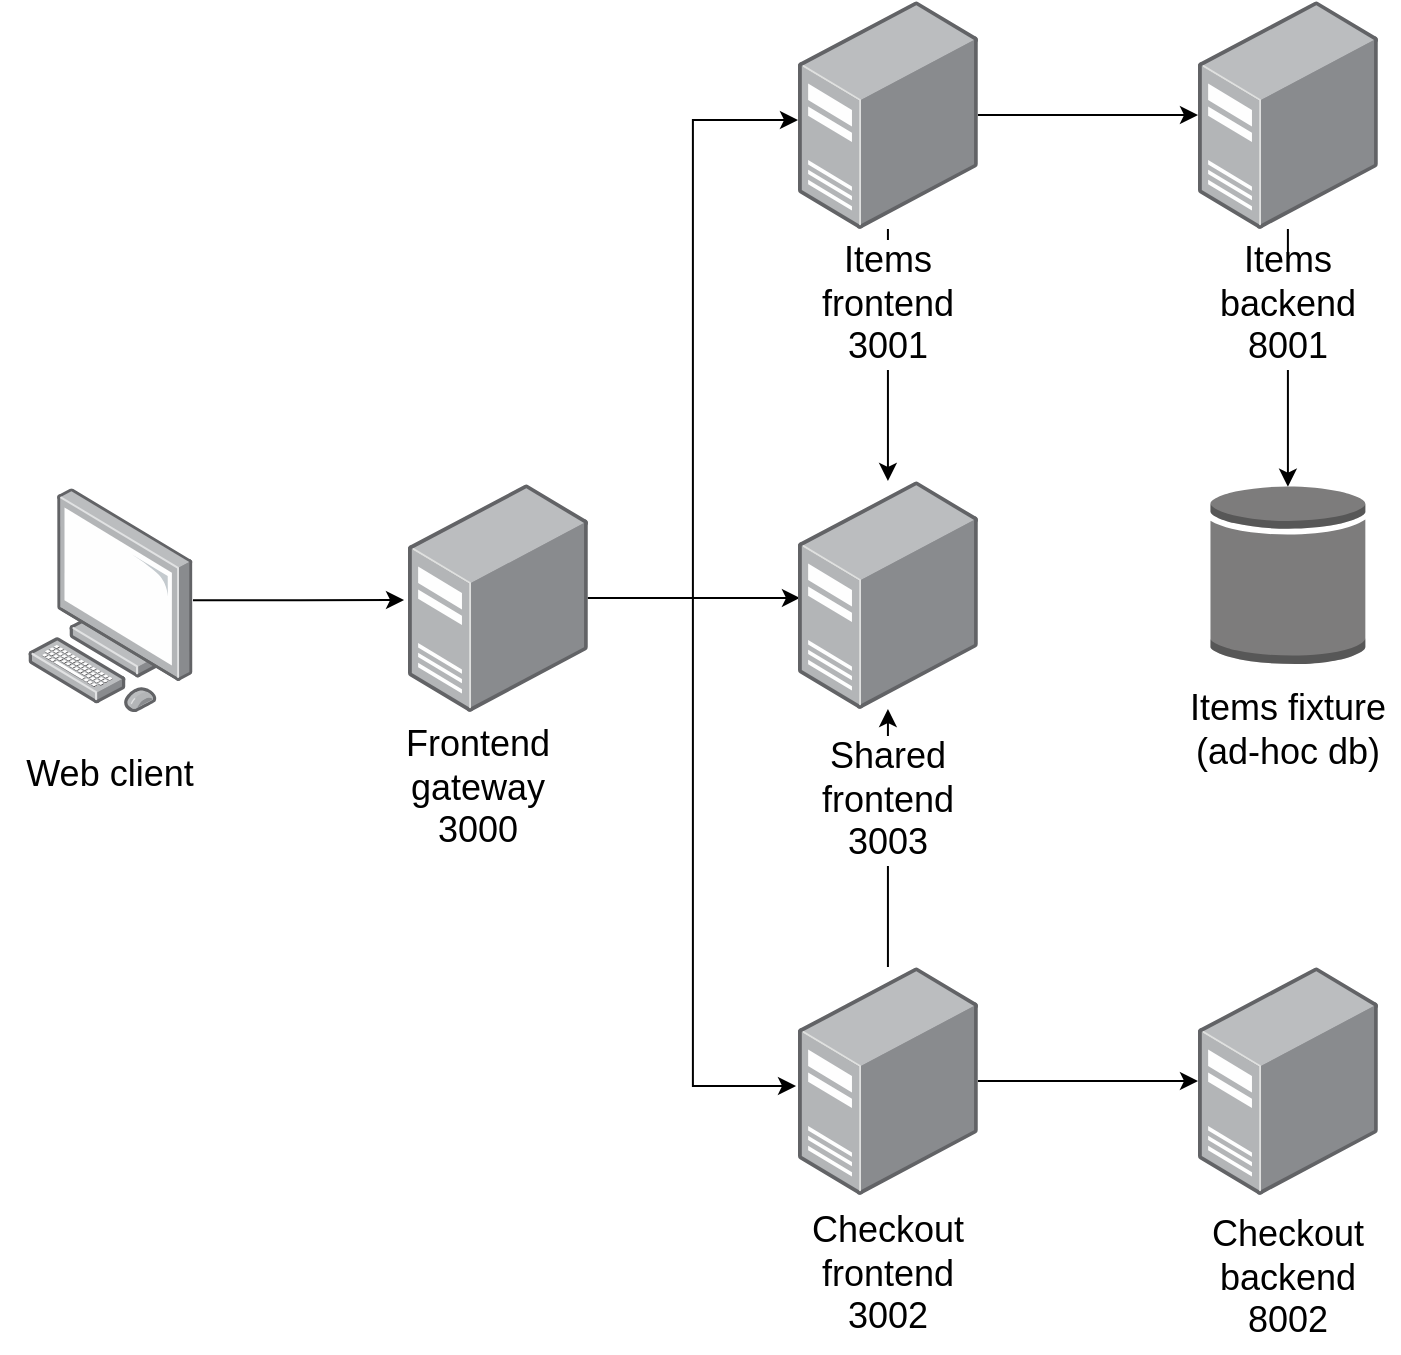 <mxfile version="16.5.2" type="device"><diagram id="tkfpGw4QdyA4lu1ckwki" name="Page-1"><mxGraphModel dx="1350" dy="763" grid="1" gridSize="10" guides="1" tooltips="1" connect="1" arrows="1" fold="1" page="1" pageScale="1" pageWidth="850" pageHeight="1100" math="0" shadow="0"><root><mxCell id="0"/><mxCell id="1" parent="0"/><mxCell id="v5s7l4NuHbfBJwnLx8l4-27" style="edgeStyle=orthogonalEdgeStyle;rounded=0;orthogonalLoop=1;jettySize=auto;html=1;entryX=-0.022;entryY=0.509;entryDx=0;entryDy=0;entryPerimeter=0;fontSize=18;" edge="1" parent="1" source="v5s7l4NuHbfBJwnLx8l4-12" target="v5s7l4NuHbfBJwnLx8l4-13"><mxGeometry relative="1" as="geometry"/></mxCell><mxCell id="v5s7l4NuHbfBJwnLx8l4-12" value="" style="points=[];aspect=fixed;html=1;align=center;shadow=0;dashed=0;image;image=img/lib/allied_telesis/computer_and_terminals/Personal_Computer.svg;" vertex="1" parent="1"><mxGeometry x="40" y="252.2" width="82.49" height="111.8" as="geometry"/></mxCell><mxCell id="v5s7l4NuHbfBJwnLx8l4-29" style="edgeStyle=orthogonalEdgeStyle;rounded=0;orthogonalLoop=1;jettySize=auto;html=1;entryX=0.011;entryY=0.513;entryDx=0;entryDy=0;entryPerimeter=0;fontSize=18;" edge="1" parent="1" source="v5s7l4NuHbfBJwnLx8l4-13" target="v5s7l4NuHbfBJwnLx8l4-15"><mxGeometry relative="1" as="geometry"/></mxCell><mxCell id="v5s7l4NuHbfBJwnLx8l4-30" style="edgeStyle=orthogonalEdgeStyle;rounded=0;orthogonalLoop=1;jettySize=auto;html=1;entryX=0;entryY=0.522;entryDx=0;entryDy=0;entryPerimeter=0;fontSize=18;" edge="1" parent="1" source="v5s7l4NuHbfBJwnLx8l4-13" target="v5s7l4NuHbfBJwnLx8l4-14"><mxGeometry relative="1" as="geometry"/></mxCell><mxCell id="v5s7l4NuHbfBJwnLx8l4-31" style="edgeStyle=orthogonalEdgeStyle;rounded=0;orthogonalLoop=1;jettySize=auto;html=1;entryX=-0.011;entryY=0.522;entryDx=0;entryDy=0;entryPerimeter=0;fontSize=18;" edge="1" parent="1" source="v5s7l4NuHbfBJwnLx8l4-13" target="v5s7l4NuHbfBJwnLx8l4-16"><mxGeometry relative="1" as="geometry"/></mxCell><mxCell id="v5s7l4NuHbfBJwnLx8l4-13" value="" style="points=[];aspect=fixed;html=1;align=center;shadow=0;dashed=0;image;image=img/lib/allied_telesis/computer_and_terminals/Server_Desktop.svg;" vertex="1" parent="1"><mxGeometry x="230" y="250" width="89.93" height="114" as="geometry"/></mxCell><mxCell id="v5s7l4NuHbfBJwnLx8l4-32" style="edgeStyle=orthogonalEdgeStyle;rounded=0;orthogonalLoop=1;jettySize=auto;html=1;fontSize=18;" edge="1" parent="1" source="v5s7l4NuHbfBJwnLx8l4-14" target="v5s7l4NuHbfBJwnLx8l4-15"><mxGeometry relative="1" as="geometry"/></mxCell><mxCell id="v5s7l4NuHbfBJwnLx8l4-34" style="edgeStyle=orthogonalEdgeStyle;rounded=0;orthogonalLoop=1;jettySize=auto;html=1;fontSize=18;" edge="1" parent="1" source="v5s7l4NuHbfBJwnLx8l4-14" target="v5s7l4NuHbfBJwnLx8l4-17"><mxGeometry relative="1" as="geometry"/></mxCell><mxCell id="v5s7l4NuHbfBJwnLx8l4-14" value="" style="points=[];aspect=fixed;html=1;align=center;shadow=0;dashed=0;image;image=img/lib/allied_telesis/computer_and_terminals/Server_Desktop.svg;" vertex="1" parent="1"><mxGeometry x="425" y="8.5" width="89.93" height="114" as="geometry"/></mxCell><mxCell id="v5s7l4NuHbfBJwnLx8l4-15" value="" style="points=[];aspect=fixed;html=1;align=center;shadow=0;dashed=0;image;image=img/lib/allied_telesis/computer_and_terminals/Server_Desktop.svg;" vertex="1" parent="1"><mxGeometry x="425" y="248.5" width="89.93" height="114" as="geometry"/></mxCell><mxCell id="v5s7l4NuHbfBJwnLx8l4-33" style="edgeStyle=orthogonalEdgeStyle;rounded=0;orthogonalLoop=1;jettySize=auto;html=1;fontSize=18;" edge="1" parent="1" source="v5s7l4NuHbfBJwnLx8l4-16" target="v5s7l4NuHbfBJwnLx8l4-15"><mxGeometry relative="1" as="geometry"/></mxCell><mxCell id="v5s7l4NuHbfBJwnLx8l4-35" style="edgeStyle=orthogonalEdgeStyle;rounded=0;orthogonalLoop=1;jettySize=auto;html=1;fontSize=18;" edge="1" parent="1" source="v5s7l4NuHbfBJwnLx8l4-16" target="v5s7l4NuHbfBJwnLx8l4-18"><mxGeometry relative="1" as="geometry"/></mxCell><mxCell id="v5s7l4NuHbfBJwnLx8l4-16" value="" style="points=[];aspect=fixed;html=1;align=center;shadow=0;dashed=0;image;image=img/lib/allied_telesis/computer_and_terminals/Server_Desktop.svg;" vertex="1" parent="1"><mxGeometry x="425" y="491.5" width="89.93" height="114" as="geometry"/></mxCell><mxCell id="v5s7l4NuHbfBJwnLx8l4-40" style="edgeStyle=orthogonalEdgeStyle;rounded=0;orthogonalLoop=1;jettySize=auto;html=1;entryX=0.5;entryY=0.015;entryDx=0;entryDy=0;entryPerimeter=0;fontSize=18;startArrow=none;" edge="1" parent="1" source="v5s7l4NuHbfBJwnLx8l4-24" target="v5s7l4NuHbfBJwnLx8l4-37"><mxGeometry relative="1" as="geometry"/></mxCell><mxCell id="v5s7l4NuHbfBJwnLx8l4-17" value="" style="points=[];aspect=fixed;html=1;align=center;shadow=0;dashed=0;image;image=img/lib/allied_telesis/computer_and_terminals/Server_Desktop.svg;" vertex="1" parent="1"><mxGeometry x="625" y="8.5" width="89.93" height="114" as="geometry"/></mxCell><mxCell id="v5s7l4NuHbfBJwnLx8l4-18" value="" style="points=[];aspect=fixed;html=1;align=center;shadow=0;dashed=0;image;image=img/lib/allied_telesis/computer_and_terminals/Server_Desktop.svg;" vertex="1" parent="1"><mxGeometry x="625" y="491.5" width="89.93" height="114" as="geometry"/></mxCell><mxCell id="v5s7l4NuHbfBJwnLx8l4-19" value="Web client" style="text;html=1;strokeColor=none;fillColor=none;align=center;verticalAlign=middle;whiteSpace=wrap;rounded=0;fontSize=18;" vertex="1" parent="1"><mxGeometry x="26.24" y="370" width="110" height="50" as="geometry"/></mxCell><mxCell id="v5s7l4NuHbfBJwnLx8l4-20" value="&lt;div&gt;Frontend gateway&lt;/div&gt;&lt;div&gt;3000&lt;br&gt;&lt;/div&gt;" style="text;html=1;strokeColor=none;fillColor=none;align=center;verticalAlign=middle;whiteSpace=wrap;rounded=0;fontSize=18;" vertex="1" parent="1"><mxGeometry x="209.93" y="364" width="110" height="76" as="geometry"/></mxCell><mxCell id="v5s7l4NuHbfBJwnLx8l4-21" value="&lt;div&gt;Shared&lt;/div&gt;&lt;div&gt;frontend&lt;/div&gt;&lt;div&gt;3003&lt;br&gt;&lt;/div&gt;" style="text;html=1;strokeColor=none;fillColor=none;align=center;verticalAlign=middle;whiteSpace=wrap;rounded=0;fontSize=18;labelBackgroundColor=default;" vertex="1" parent="1"><mxGeometry x="414.96" y="370" width="110" height="76" as="geometry"/></mxCell><mxCell id="v5s7l4NuHbfBJwnLx8l4-22" value="&lt;div&gt;Checkout&lt;br&gt;&lt;/div&gt;&lt;div&gt;frontend&lt;/div&gt;&lt;div&gt;3002&lt;/div&gt;" style="text;html=1;strokeColor=none;fillColor=none;align=center;verticalAlign=middle;whiteSpace=wrap;rounded=0;fontSize=18;" vertex="1" parent="1"><mxGeometry x="414.96" y="610" width="110" height="70" as="geometry"/></mxCell><mxCell id="v5s7l4NuHbfBJwnLx8l4-23" value="&lt;div&gt;Items&lt;br&gt;&lt;/div&gt;&lt;div&gt;frontend&lt;/div&gt;&lt;div&gt;3001&lt;br&gt;&lt;/div&gt;" style="text;html=1;strokeColor=none;fillColor=none;align=center;verticalAlign=middle;whiteSpace=wrap;rounded=0;fontSize=18;labelBackgroundColor=default;" vertex="1" parent="1"><mxGeometry x="414.96" y="130" width="110" height="60" as="geometry"/></mxCell><mxCell id="v5s7l4NuHbfBJwnLx8l4-26" value="&lt;div&gt;Checkout&lt;br&gt;&lt;/div&gt;&lt;div&gt;backend&lt;/div&gt;&lt;div&gt;8002&lt;br&gt;&lt;/div&gt;" style="text;html=1;strokeColor=none;fillColor=none;align=center;verticalAlign=middle;whiteSpace=wrap;rounded=0;fontSize=18;" vertex="1" parent="1"><mxGeometry x="614.96" y="610" width="110" height="74.5" as="geometry"/></mxCell><mxCell id="v5s7l4NuHbfBJwnLx8l4-37" value="" style="outlineConnect=0;dashed=0;verticalLabelPosition=bottom;verticalAlign=top;align=center;html=1;shape=mxgraph.aws3.generic_database;fillColor=#7D7C7C;gradientColor=none;labelBackgroundColor=default;fontSize=18;" vertex="1" parent="1"><mxGeometry x="631.24" y="250" width="77.43" height="90" as="geometry"/></mxCell><mxCell id="v5s7l4NuHbfBJwnLx8l4-38" value="&lt;div&gt;Items fixture (ad-hoc db)&lt;br&gt;&lt;/div&gt;" style="text;html=1;strokeColor=none;fillColor=none;align=center;verticalAlign=middle;whiteSpace=wrap;rounded=0;fontSize=18;" vertex="1" parent="1"><mxGeometry x="614.96" y="340" width="110" height="65" as="geometry"/></mxCell><mxCell id="v5s7l4NuHbfBJwnLx8l4-24" value="&lt;div&gt;Items&lt;br&gt;&lt;/div&gt;&lt;div&gt;backend&lt;/div&gt;&lt;div&gt;8001&lt;br&gt;&lt;/div&gt;" style="text;html=1;strokeColor=none;fillColor=none;align=center;verticalAlign=middle;whiteSpace=wrap;rounded=0;fontSize=18;labelBackgroundColor=default;" vertex="1" parent="1"><mxGeometry x="614.95" y="127.5" width="110" height="65" as="geometry"/></mxCell><mxCell id="v5s7l4NuHbfBJwnLx8l4-41" value="" style="edgeStyle=orthogonalEdgeStyle;rounded=0;orthogonalLoop=1;jettySize=auto;html=1;entryX=0.5;entryY=0.015;entryDx=0;entryDy=0;entryPerimeter=0;fontSize=18;endArrow=none;" edge="1" parent="1" source="v5s7l4NuHbfBJwnLx8l4-17" target="v5s7l4NuHbfBJwnLx8l4-24"><mxGeometry relative="1" as="geometry"><mxPoint x="670" y="122.5" as="sourcePoint"/><mxPoint x="669.955" y="251.35" as="targetPoint"/></mxGeometry></mxCell></root></mxGraphModel></diagram></mxfile>